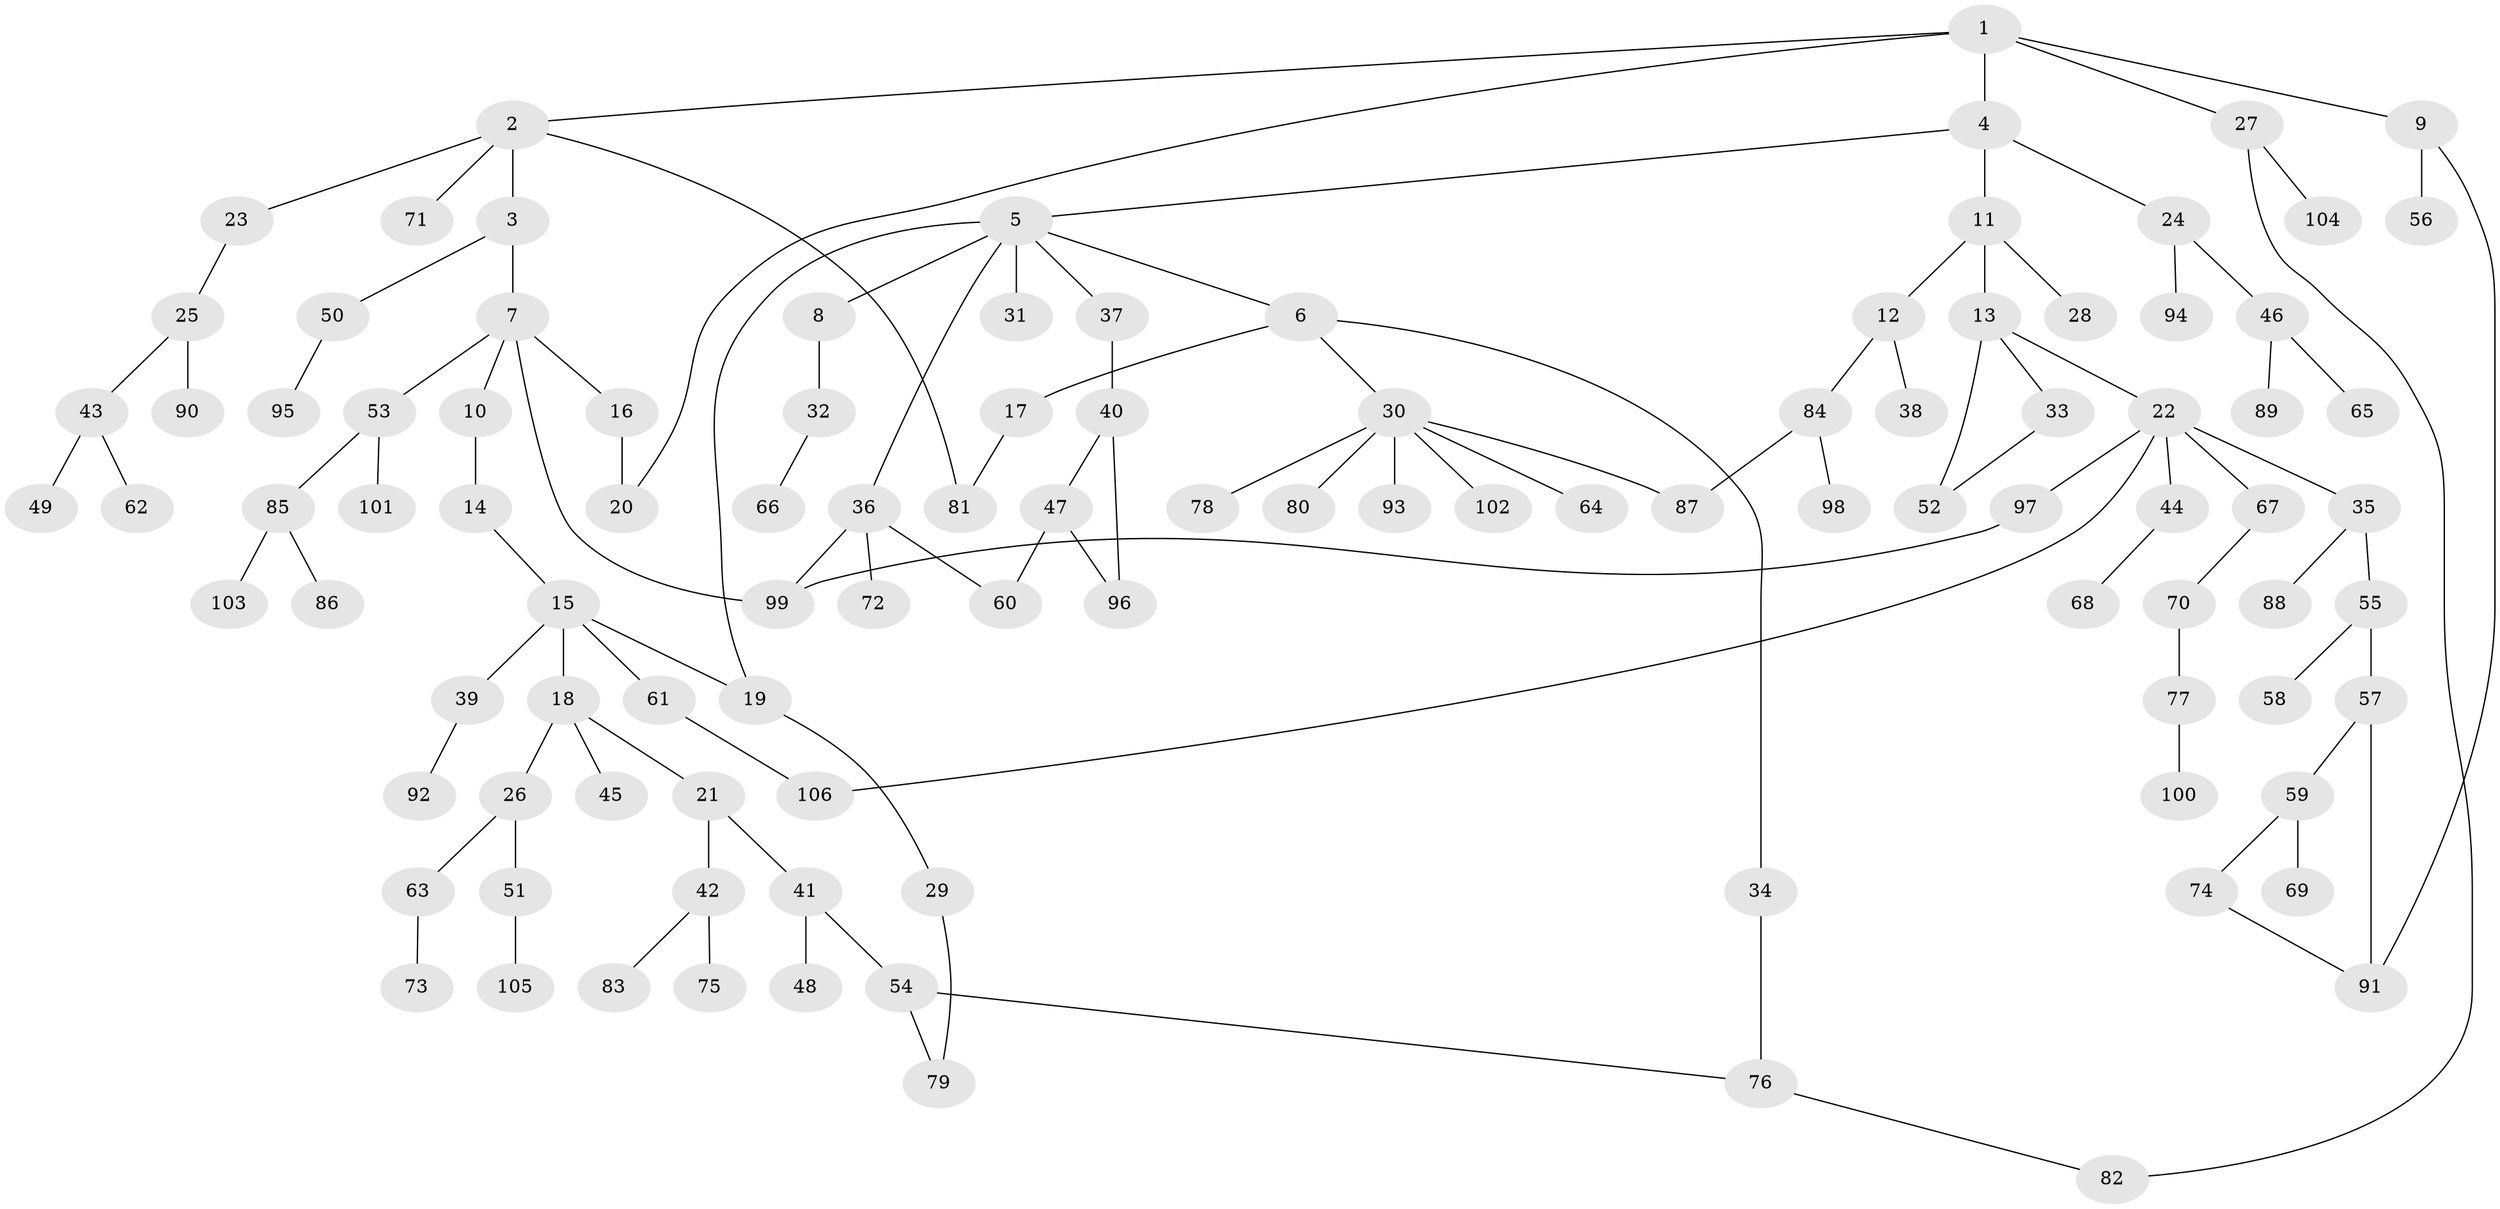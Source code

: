 // coarse degree distribution, {5: 0.03125, 4: 0.046875, 6: 0.046875, 2: 0.40625, 3: 0.171875, 7: 0.015625, 1: 0.28125}
// Generated by graph-tools (version 1.1) at 2025/36/03/04/25 23:36:05]
// undirected, 106 vertices, 120 edges
graph export_dot {
  node [color=gray90,style=filled];
  1;
  2;
  3;
  4;
  5;
  6;
  7;
  8;
  9;
  10;
  11;
  12;
  13;
  14;
  15;
  16;
  17;
  18;
  19;
  20;
  21;
  22;
  23;
  24;
  25;
  26;
  27;
  28;
  29;
  30;
  31;
  32;
  33;
  34;
  35;
  36;
  37;
  38;
  39;
  40;
  41;
  42;
  43;
  44;
  45;
  46;
  47;
  48;
  49;
  50;
  51;
  52;
  53;
  54;
  55;
  56;
  57;
  58;
  59;
  60;
  61;
  62;
  63;
  64;
  65;
  66;
  67;
  68;
  69;
  70;
  71;
  72;
  73;
  74;
  75;
  76;
  77;
  78;
  79;
  80;
  81;
  82;
  83;
  84;
  85;
  86;
  87;
  88;
  89;
  90;
  91;
  92;
  93;
  94;
  95;
  96;
  97;
  98;
  99;
  100;
  101;
  102;
  103;
  104;
  105;
  106;
  1 -- 2;
  1 -- 4;
  1 -- 9;
  1 -- 27;
  1 -- 20;
  2 -- 3;
  2 -- 23;
  2 -- 71;
  2 -- 81;
  3 -- 7;
  3 -- 50;
  4 -- 5;
  4 -- 11;
  4 -- 24;
  5 -- 6;
  5 -- 8;
  5 -- 31;
  5 -- 36;
  5 -- 37;
  5 -- 19;
  6 -- 17;
  6 -- 30;
  6 -- 34;
  7 -- 10;
  7 -- 16;
  7 -- 53;
  7 -- 99;
  8 -- 32;
  9 -- 56;
  9 -- 91;
  10 -- 14;
  11 -- 12;
  11 -- 13;
  11 -- 28;
  12 -- 38;
  12 -- 84;
  13 -- 22;
  13 -- 33;
  13 -- 52;
  14 -- 15;
  15 -- 18;
  15 -- 19;
  15 -- 39;
  15 -- 61;
  16 -- 20;
  17 -- 81;
  18 -- 21;
  18 -- 26;
  18 -- 45;
  19 -- 29;
  21 -- 41;
  21 -- 42;
  22 -- 35;
  22 -- 44;
  22 -- 67;
  22 -- 97;
  22 -- 106;
  23 -- 25;
  24 -- 46;
  24 -- 94;
  25 -- 43;
  25 -- 90;
  26 -- 51;
  26 -- 63;
  27 -- 104;
  27 -- 82;
  29 -- 79;
  30 -- 64;
  30 -- 78;
  30 -- 80;
  30 -- 87;
  30 -- 93;
  30 -- 102;
  32 -- 66;
  33 -- 52;
  34 -- 76;
  35 -- 55;
  35 -- 88;
  36 -- 72;
  36 -- 60;
  36 -- 99;
  37 -- 40;
  39 -- 92;
  40 -- 47;
  40 -- 96;
  41 -- 48;
  41 -- 54;
  42 -- 75;
  42 -- 83;
  43 -- 49;
  43 -- 62;
  44 -- 68;
  46 -- 65;
  46 -- 89;
  47 -- 60;
  47 -- 96;
  50 -- 95;
  51 -- 105;
  53 -- 85;
  53 -- 101;
  54 -- 76;
  54 -- 79;
  55 -- 57;
  55 -- 58;
  57 -- 59;
  57 -- 91;
  59 -- 69;
  59 -- 74;
  61 -- 106;
  63 -- 73;
  67 -- 70;
  70 -- 77;
  74 -- 91;
  76 -- 82;
  77 -- 100;
  84 -- 98;
  84 -- 87;
  85 -- 86;
  85 -- 103;
  97 -- 99;
}
